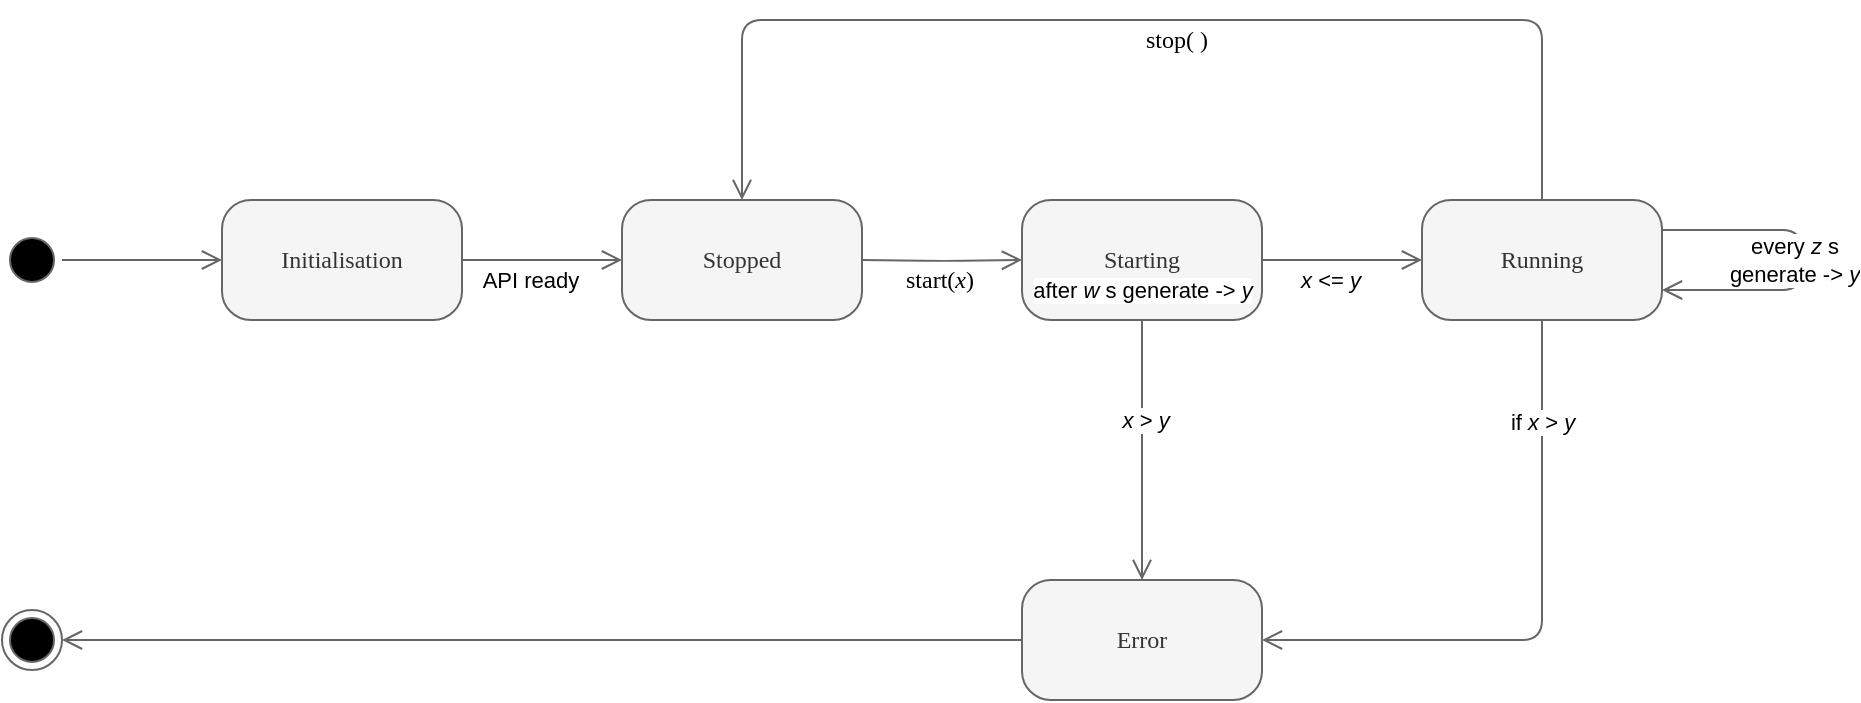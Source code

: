 <mxfile version="21.5.0" type="device">
  <diagram name="Page-1" id="58cdce13-f638-feb5-8d6f-7d28b1aa9fa0">
    <mxGraphModel dx="1195" dy="659" grid="1" gridSize="10" guides="1" tooltips="1" connect="1" arrows="1" fold="1" page="1" pageScale="1" pageWidth="1100" pageHeight="850" background="none" math="0" shadow="0">
      <root>
        <mxCell id="0" />
        <mxCell id="1" parent="0" />
        <mxCell id="382b91b5511bd0f7-1" value="" style="ellipse;html=1;shape=startState;fillColor=#000000;strokeColor=#666666;rounded=1;shadow=0;comic=0;labelBackgroundColor=none;fontFamily=Verdana;fontSize=12;fontColor=#000000;align=center;direction=south;" parent="1" vertex="1">
          <mxGeometry x="130" y="135" width="30" height="30" as="geometry" />
        </mxCell>
        <mxCell id="382b91b5511bd0f7-6" value="Initialisation" style="rounded=1;whiteSpace=wrap;html=1;arcSize=24;fillColor=#f5f5f5;strokeColor=#666666;shadow=0;comic=0;labelBackgroundColor=none;fontFamily=Verdana;fontSize=12;fontColor=#333333;align=center;" parent="1" vertex="1">
          <mxGeometry x="240" y="120" width="120" height="60" as="geometry" />
        </mxCell>
        <mxCell id="2a3bc250acf0617d-9" style="edgeStyle=orthogonalEdgeStyle;html=1;labelBackgroundColor=none;endArrow=open;endSize=8;strokeColor=#666666;fontFamily=Verdana;fontSize=12;align=left;" parent="1" source="382b91b5511bd0f7-1" target="382b91b5511bd0f7-6" edge="1">
          <mxGeometry relative="1" as="geometry" />
        </mxCell>
        <mxCell id="Tfe6aJT-2zBwd2OTZLij-1" value="&lt;div&gt;Stopped&lt;/div&gt;" style="rounded=1;whiteSpace=wrap;html=1;arcSize=24;fillColor=#f5f5f5;strokeColor=#666666;shadow=0;comic=0;labelBackgroundColor=none;fontFamily=Verdana;fontSize=12;fontColor=#333333;align=center;" parent="1" vertex="1">
          <mxGeometry x="440" y="120" width="120" height="60" as="geometry" />
        </mxCell>
        <mxCell id="Tfe6aJT-2zBwd2OTZLij-2" style="edgeStyle=orthogonalEdgeStyle;html=1;labelBackgroundColor=none;endArrow=open;endSize=8;strokeColor=#666666;fontFamily=Verdana;fontSize=12;align=left;entryX=0;entryY=0.5;entryDx=0;entryDy=0;exitX=1;exitY=0.5;exitDx=0;exitDy=0;" parent="1" source="382b91b5511bd0f7-6" target="Tfe6aJT-2zBwd2OTZLij-1" edge="1">
          <mxGeometry relative="1" as="geometry">
            <mxPoint x="170" y="160" as="sourcePoint" />
            <mxPoint x="250" y="160" as="targetPoint" />
          </mxGeometry>
        </mxCell>
        <mxCell id="BbbhxIuJ5GdTL644qsml-2" value="API ready" style="edgeLabel;html=1;align=center;verticalAlign=middle;resizable=0;points=[];" vertex="1" connectable="0" parent="Tfe6aJT-2zBwd2OTZLij-2">
          <mxGeometry x="-0.158" y="1" relative="1" as="geometry">
            <mxPoint y="11" as="offset" />
          </mxGeometry>
        </mxCell>
        <mxCell id="Tfe6aJT-2zBwd2OTZLij-3" value="Starting" style="rounded=1;whiteSpace=wrap;html=1;arcSize=24;fillColor=#f5f5f5;strokeColor=#666666;shadow=0;comic=0;labelBackgroundColor=none;fontFamily=Verdana;fontSize=12;fontColor=#333333;align=center;" parent="1" vertex="1">
          <mxGeometry x="640" y="120" width="120" height="60" as="geometry" />
        </mxCell>
        <mxCell id="Tfe6aJT-2zBwd2OTZLij-4" value="start(&lt;i&gt;x&lt;/i&gt;)" style="edgeStyle=orthogonalEdgeStyle;html=1;labelBackgroundColor=none;endArrow=open;endSize=8;strokeColor=#666666;fontFamily=Verdana;fontSize=12;align=left;entryX=0;entryY=0.5;entryDx=0;entryDy=0;" parent="1" target="Tfe6aJT-2zBwd2OTZLij-3" edge="1">
          <mxGeometry x="-0.5" y="-10" relative="1" as="geometry">
            <mxPoint x="560" y="150" as="sourcePoint" />
            <mxPoint x="450" y="160" as="targetPoint" />
            <mxPoint as="offset" />
          </mxGeometry>
        </mxCell>
        <mxCell id="Tfe6aJT-2zBwd2OTZLij-5" value="&lt;div&gt;Running&lt;/div&gt;" style="rounded=1;whiteSpace=wrap;html=1;arcSize=24;fillColor=#f5f5f5;strokeColor=#666666;shadow=0;comic=0;labelBackgroundColor=none;fontFamily=Verdana;fontSize=12;fontColor=#333333;align=center;" parent="1" vertex="1">
          <mxGeometry x="840" y="120" width="120" height="60" as="geometry" />
        </mxCell>
        <mxCell id="Tfe6aJT-2zBwd2OTZLij-6" style="edgeStyle=orthogonalEdgeStyle;html=1;labelBackgroundColor=none;endArrow=open;endSize=8;strokeColor=#666666;fontFamily=Verdana;fontSize=12;align=left;exitX=1;exitY=0.5;exitDx=0;exitDy=0;" parent="1" source="Tfe6aJT-2zBwd2OTZLij-3" target="Tfe6aJT-2zBwd2OTZLij-5" edge="1">
          <mxGeometry relative="1" as="geometry">
            <mxPoint x="570" y="160" as="sourcePoint" />
            <mxPoint x="650" y="160" as="targetPoint" />
          </mxGeometry>
        </mxCell>
        <mxCell id="Tfe6aJT-2zBwd2OTZLij-7" value="&lt;div&gt;Error&lt;/div&gt;" style="rounded=1;whiteSpace=wrap;html=1;arcSize=24;fillColor=#f5f5f5;strokeColor=#666666;shadow=0;comic=0;labelBackgroundColor=none;fontFamily=Verdana;fontSize=12;fontColor=#333333;align=center;" parent="1" vertex="1">
          <mxGeometry x="640" y="310" width="120" height="60" as="geometry" />
        </mxCell>
        <mxCell id="Tfe6aJT-2zBwd2OTZLij-8" style="edgeStyle=orthogonalEdgeStyle;html=1;labelBackgroundColor=none;endArrow=open;endSize=8;strokeColor=#666666;fontFamily=Verdana;fontSize=12;align=left;entryX=0.5;entryY=0;entryDx=0;entryDy=0;exitX=0.5;exitY=1;exitDx=0;exitDy=0;" parent="1" source="Tfe6aJT-2zBwd2OTZLij-3" target="Tfe6aJT-2zBwd2OTZLij-7" edge="1">
          <mxGeometry relative="1" as="geometry">
            <mxPoint x="570" y="160" as="sourcePoint" />
            <mxPoint x="650" y="160" as="targetPoint" />
          </mxGeometry>
        </mxCell>
        <mxCell id="Tfe6aJT-2zBwd2OTZLij-13" value="&amp;nbsp;&lt;i&gt;x&lt;/i&gt; &amp;gt; &lt;i&gt;y&lt;/i&gt;" style="edgeLabel;html=1;align=center;verticalAlign=middle;resizable=0;points=[];" parent="Tfe6aJT-2zBwd2OTZLij-8" vertex="1" connectable="0">
          <mxGeometry x="-0.297" relative="1" as="geometry">
            <mxPoint y="4" as="offset" />
          </mxGeometry>
        </mxCell>
        <mxCell id="Tfe6aJT-2zBwd2OTZLij-9" style="edgeStyle=orthogonalEdgeStyle;html=1;labelBackgroundColor=none;endArrow=open;endSize=8;strokeColor=#666666;fontFamily=Verdana;fontSize=12;align=left;entryX=1;entryY=0.5;entryDx=0;entryDy=0;exitX=0.5;exitY=1;exitDx=0;exitDy=0;" parent="1" source="Tfe6aJT-2zBwd2OTZLij-5" target="Tfe6aJT-2zBwd2OTZLij-7" edge="1">
          <mxGeometry relative="1" as="geometry">
            <mxPoint x="710" y="190" as="sourcePoint" />
            <mxPoint x="710" y="320" as="targetPoint" />
          </mxGeometry>
        </mxCell>
        <mxCell id="Tfe6aJT-2zBwd2OTZLij-14" value="if &lt;i&gt;x&lt;/i&gt; &amp;gt; &lt;i&gt;y&lt;/i&gt;" style="edgeLabel;html=1;align=center;verticalAlign=middle;resizable=0;points=[];" parent="Tfe6aJT-2zBwd2OTZLij-9" vertex="1" connectable="0">
          <mxGeometry x="-0.157" y="1" relative="1" as="geometry">
            <mxPoint x="-1" y="-76" as="offset" />
          </mxGeometry>
        </mxCell>
        <mxCell id="Tfe6aJT-2zBwd2OTZLij-10" value="" style="ellipse;html=1;shape=endState;fillColor=#000000;strokeColor=#666666;rounded=1;shadow=0;comic=0;labelBackgroundColor=none;fontFamily=Verdana;fontSize=12;fontColor=#000000;align=center;" parent="1" vertex="1">
          <mxGeometry x="130" y="325" width="30" height="30" as="geometry" />
        </mxCell>
        <mxCell id="Tfe6aJT-2zBwd2OTZLij-11" style="edgeStyle=orthogonalEdgeStyle;html=1;labelBackgroundColor=none;endArrow=open;endSize=8;strokeColor=#666666;fontFamily=Verdana;fontSize=12;align=left;entryX=1;entryY=0.5;entryDx=0;entryDy=0;exitX=0;exitY=0.5;exitDx=0;exitDy=0;" parent="1" source="Tfe6aJT-2zBwd2OTZLij-7" target="Tfe6aJT-2zBwd2OTZLij-10" edge="1">
          <mxGeometry relative="1" as="geometry">
            <mxPoint x="370" y="160" as="sourcePoint" />
            <mxPoint x="450" y="160" as="targetPoint" />
          </mxGeometry>
        </mxCell>
        <mxCell id="Tfe6aJT-2zBwd2OTZLij-12" value="stop( )" style="edgeStyle=orthogonalEdgeStyle;html=1;labelBackgroundColor=none;endArrow=open;endSize=8;strokeColor=#666666;fontFamily=Verdana;fontSize=12;align=left;entryX=0.5;entryY=0;entryDx=0;entryDy=0;exitX=0.5;exitY=0;exitDx=0;exitDy=0;" parent="1" source="Tfe6aJT-2zBwd2OTZLij-5" target="Tfe6aJT-2zBwd2OTZLij-1" edge="1">
          <mxGeometry y="10" relative="1" as="geometry">
            <mxPoint x="910" y="190" as="sourcePoint" />
            <mxPoint x="770" y="350" as="targetPoint" />
            <Array as="points">
              <mxPoint x="900" y="30" />
              <mxPoint x="500" y="30" />
            </Array>
            <mxPoint as="offset" />
          </mxGeometry>
        </mxCell>
        <mxCell id="Tfe6aJT-2zBwd2OTZLij-15" style="edgeStyle=orthogonalEdgeStyle;html=1;labelBackgroundColor=none;endArrow=open;endSize=8;strokeColor=#666666;fontFamily=Verdana;fontSize=12;align=left;entryX=1;entryY=0.75;entryDx=0;entryDy=0;exitX=1;exitY=0.25;exitDx=0;exitDy=0;" parent="1" source="Tfe6aJT-2zBwd2OTZLij-5" target="Tfe6aJT-2zBwd2OTZLij-5" edge="1">
          <mxGeometry relative="1" as="geometry">
            <mxPoint x="1050" y="130" as="sourcePoint" />
            <mxPoint x="450" y="160" as="targetPoint" />
            <Array as="points">
              <mxPoint x="1030" y="135" />
              <mxPoint x="1030" y="165" />
            </Array>
          </mxGeometry>
        </mxCell>
        <mxCell id="Tfe6aJT-2zBwd2OTZLij-17" value="every &lt;i&gt;z&lt;/i&gt; s&lt;br&gt;generate -&amp;gt; &lt;i&gt;y&lt;/i&gt;" style="edgeLabel;html=1;align=center;verticalAlign=middle;resizable=0;points=[];" parent="Tfe6aJT-2zBwd2OTZLij-15" vertex="1" connectable="0">
          <mxGeometry x="0.349" relative="1" as="geometry">
            <mxPoint x="10" y="-15" as="offset" />
          </mxGeometry>
        </mxCell>
        <mxCell id="Tfe6aJT-2zBwd2OTZLij-18" value="after &lt;i&gt;w&lt;/i&gt; s generate -&amp;gt; &lt;i&gt;y&lt;/i&gt;" style="edgeLabel;html=1;align=center;verticalAlign=middle;resizable=0;points=[];" parent="1" vertex="1" connectable="0">
          <mxGeometry x="699.998" y="164.997" as="geometry" />
        </mxCell>
        <mxCell id="Tfe6aJT-2zBwd2OTZLij-19" value="&lt;i&gt;x&lt;/i&gt; &amp;lt;= &lt;i&gt;y&lt;/i&gt;" style="edgeLabel;html=1;align=center;verticalAlign=middle;resizable=0;points=[];" parent="1" vertex="1" connectable="0">
          <mxGeometry x="800.0" y="159.997" as="geometry">
            <mxPoint x="-6" as="offset" />
          </mxGeometry>
        </mxCell>
      </root>
    </mxGraphModel>
  </diagram>
</mxfile>
